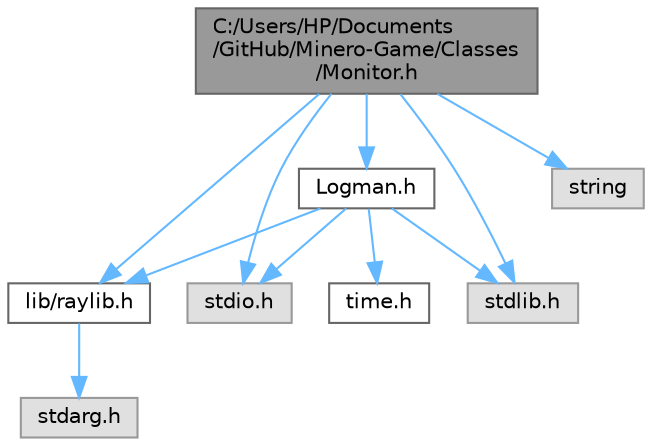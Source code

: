 digraph "C:/Users/HP/Documents/GitHub/Minero-Game/Classes/Monitor.h"
{
 // LATEX_PDF_SIZE
  bgcolor="transparent";
  edge [fontname=Helvetica,fontsize=10,labelfontname=Helvetica,labelfontsize=10];
  node [fontname=Helvetica,fontsize=10,shape=box,height=0.2,width=0.4];
  Node1 [id="Node000001",label="C:/Users/HP/Documents\l/GitHub/Minero-Game/Classes\l/Monitor.h",height=0.2,width=0.4,color="gray40", fillcolor="grey60", style="filled", fontcolor="black",tooltip=" "];
  Node1 -> Node2 [id="edge1_Node000001_Node000002",color="steelblue1",style="solid",tooltip=" "];
  Node2 [id="Node000002",label="lib/raylib.h",height=0.2,width=0.4,color="grey40", fillcolor="white", style="filled",URL="$_classes_2lib_2raylib_8h.html",tooltip=" "];
  Node2 -> Node3 [id="edge2_Node000002_Node000003",color="steelblue1",style="solid",tooltip=" "];
  Node3 [id="Node000003",label="stdarg.h",height=0.2,width=0.4,color="grey60", fillcolor="#E0E0E0", style="filled",tooltip=" "];
  Node1 -> Node4 [id="edge3_Node000001_Node000004",color="steelblue1",style="solid",tooltip=" "];
  Node4 [id="Node000004",label="Logman.h",height=0.2,width=0.4,color="grey40", fillcolor="white", style="filled",URL="$_logman_8h.html",tooltip=" "];
  Node4 -> Node5 [id="edge4_Node000004_Node000005",color="steelblue1",style="solid",tooltip=" "];
  Node5 [id="Node000005",label="stdio.h",height=0.2,width=0.4,color="grey60", fillcolor="#E0E0E0", style="filled",tooltip=" "];
  Node4 -> Node6 [id="edge5_Node000004_Node000006",color="steelblue1",style="solid",tooltip=" "];
  Node6 [id="Node000006",label="stdlib.h",height=0.2,width=0.4,color="grey60", fillcolor="#E0E0E0", style="filled",tooltip=" "];
  Node4 -> Node7 [id="edge6_Node000004_Node000007",color="steelblue1",style="solid",tooltip=" "];
  Node7 [id="Node000007",label="time.h",height=0.2,width=0.4,color="grey40", fillcolor="white", style="filled",URL="$_classes_2_time_8h.html",tooltip=" "];
  Node4 -> Node2 [id="edge7_Node000004_Node000002",color="steelblue1",style="solid",tooltip=" "];
  Node1 -> Node5 [id="edge8_Node000001_Node000005",color="steelblue1",style="solid",tooltip=" "];
  Node1 -> Node6 [id="edge9_Node000001_Node000006",color="steelblue1",style="solid",tooltip=" "];
  Node1 -> Node8 [id="edge10_Node000001_Node000008",color="steelblue1",style="solid",tooltip=" "];
  Node8 [id="Node000008",label="string",height=0.2,width=0.4,color="grey60", fillcolor="#E0E0E0", style="filled",tooltip=" "];
}
